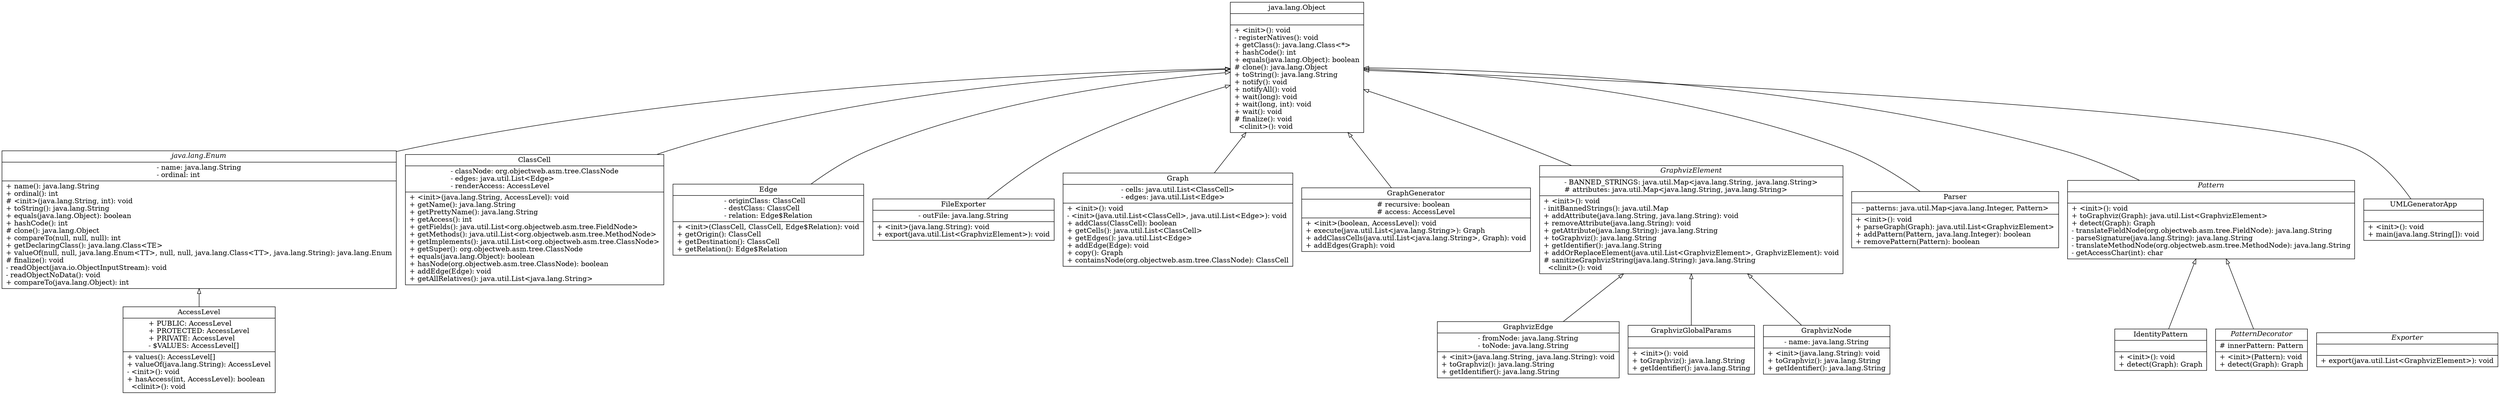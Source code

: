 digraph uml {
rankdir = BT;
"AccessLevel" [
	shape = "record",
	label = <{AccessLevel|+ PUBLIC: AccessLevel<br align="left"/>+ PROTECTED: AccessLevel<br align="left"/>+ PRIVATE: AccessLevel<br align="left"/>- $VALUES: AccessLevel[]<br align="left"/>|+ values(): AccessLevel[]<br align="left"/>+ valueOf(java.lang.String): AccessLevel<br align="left"/>- &lt;init&gt;(): void<br align="left"/>+ hasAccess(int, AccessLevel): boolean<br align="left"/>  &lt;clinit&gt;(): void<br align="left"/>}>
];
"ClassCell" [
	shape = "record",
	label = <{ClassCell|- classNode: org.objectweb.asm.tree.ClassNode<br align="left"/>- edges: java.util.List&lt;Edge&gt;<br align="left"/>- renderAccess: AccessLevel<br align="left"/>|+ &lt;init&gt;(java.lang.String, AccessLevel): void<br align="left"/>+ getName(): java.lang.String<br align="left"/>+ getPrettyName(): java.lang.String<br align="left"/>+ getAccess(): int<br align="left"/>+ getFields(): java.util.List&lt;org.objectweb.asm.tree.FieldNode&gt;<br align="left"/>+ getMethods(): java.util.List&lt;org.objectweb.asm.tree.MethodNode&gt;<br align="left"/>+ getImplements(): java.util.List&lt;org.objectweb.asm.tree.ClassNode&gt;<br align="left"/>+ getSuper(): org.objectweb.asm.tree.ClassNode<br align="left"/>+ equals(java.lang.Object): boolean<br align="left"/>+ hasNode(org.objectweb.asm.tree.ClassNode): boolean<br align="left"/>+ addEdge(Edge): void<br align="left"/>+ getAllRelatives(): java.util.List&lt;java.lang.String&gt;<br align="left"/>}>
];
"Edge" [
	shape = "record",
	label = <{Edge|- originClass: ClassCell<br align="left"/>- destClass: ClassCell<br align="left"/>- relation: Edge$Relation<br align="left"/>|+ &lt;init&gt;(ClassCell, ClassCell, Edge$Relation): void<br align="left"/>+ getOrigin(): ClassCell<br align="left"/>+ getDestination(): ClassCell<br align="left"/>+ getRelation(): Edge$Relation<br align="left"/>}>
];
"Exporter" [
	shape = "record",
	label = <{<I>Exporter</I>||+ export(java.util.List&lt;GraphvizElement&gt;): void<br align="left"/>}>
];
"FileExporter" [
	shape = "record",
	label = <{FileExporter|- outFile: java.lang.String<br align="left"/>|+ &lt;init&gt;(java.lang.String): void<br align="left"/>+ export(java.util.List&lt;GraphvizElement&gt;): void<br align="left"/>}>
];
"Graph" [
	shape = "record",
	label = <{Graph|- cells: java.util.List&lt;ClassCell&gt;<br align="left"/>- edges: java.util.List&lt;Edge&gt;<br align="left"/>|+ &lt;init&gt;(): void<br align="left"/>- &lt;init&gt;(java.util.List&lt;ClassCell&gt;, java.util.List&lt;Edge&gt;): void<br align="left"/>+ addClass(ClassCell): boolean<br align="left"/>+ getCells(): java.util.List&lt;ClassCell&gt;<br align="left"/>+ getEdges(): java.util.List&lt;Edge&gt;<br align="left"/>+ addEdge(Edge): void<br align="left"/>+ copy(): Graph<br align="left"/>+ containsNode(org.objectweb.asm.tree.ClassNode): ClassCell<br align="left"/>}>
];
"GraphGenerator" [
	shape = "record",
	label = <{GraphGenerator|# recursive: boolean<br align="left"/># access: AccessLevel<br align="left"/>|+ &lt;init&gt;(boolean, AccessLevel): void<br align="left"/>+ execute(java.util.List&lt;java.lang.String&gt;): Graph<br align="left"/>+ addClassCells(java.util.List&lt;java.lang.String&gt;, Graph): void<br align="left"/>+ addEdges(Graph): void<br align="left"/>}>
];
"GraphvizEdge" [
	shape = "record",
	label = <{GraphvizEdge|- fromNode: java.lang.String<br align="left"/>- toNode: java.lang.String<br align="left"/>|+ &lt;init&gt;(java.lang.String, java.lang.String): void<br align="left"/>+ toGraphviz(): java.lang.String<br align="left"/>+ getIdentifier(): java.lang.String<br align="left"/>}>
];
"GraphvizElement" [
	shape = "record",
	label = <{<I>GraphvizElement</I>|- BANNED_STRINGS: java.util.Map&lt;java.lang.String, java.lang.String&gt;<br align="left"/># attributes: java.util.Map&lt;java.lang.String, java.lang.String&gt;<br align="left"/>|+ &lt;init&gt;(): void<br align="left"/>- initBannedStrings(): java.util.Map<br align="left"/>+ addAttribute(java.lang.String, java.lang.String): void<br align="left"/>+ removeAttribute(java.lang.String): void<br align="left"/>+ getAttribute(java.lang.String): java.lang.String<br align="left"/>+ toGraphviz(): java.lang.String<br align="left"/>+ getIdentifier(): java.lang.String<br align="left"/>+ addOrReplaceElement(java.util.List&lt;GraphvizElement&gt;, GraphvizElement): void<br align="left"/># sanitizeGraphvizString(java.lang.String): java.lang.String<br align="left"/>  &lt;clinit&gt;(): void<br align="left"/>}>
];
"GraphvizGlobalParams" [
	shape = "record",
	label = <{GraphvizGlobalParams||+ &lt;init&gt;(): void<br align="left"/>+ toGraphviz(): java.lang.String<br align="left"/>+ getIdentifier(): java.lang.String<br align="left"/>}>
];
"GraphvizNode" [
	shape = "record",
	label = <{GraphvizNode|- name: java.lang.String<br align="left"/>|+ &lt;init&gt;(java.lang.String): void<br align="left"/>+ toGraphviz(): java.lang.String<br align="left"/>+ getIdentifier(): java.lang.String<br align="left"/>}>
];
"IdentityPattern" [
	shape = "record",
	label = <{IdentityPattern||+ &lt;init&gt;(): void<br align="left"/>+ detect(Graph): Graph<br align="left"/>}>
];
"Parser" [
	shape = "record",
	label = <{Parser|- patterns: java.util.Map&lt;java.lang.Integer, Pattern&gt;<br align="left"/>|+ &lt;init&gt;(): void<br align="left"/>+ parseGraph(Graph): java.util.List&lt;GraphvizElement&gt;<br align="left"/>+ addPattern(Pattern, java.lang.Integer): boolean<br align="left"/>+ removePattern(Pattern): boolean<br align="left"/>}>
];
"Pattern" [
	shape = "record",
	label = <{<I>Pattern</I>||+ &lt;init&gt;(): void<br align="left"/>+ toGraphviz(Graph): java.util.List&lt;GraphvizElement&gt;<br align="left"/>+ detect(Graph): Graph<br align="left"/>- translateFieldNode(org.objectweb.asm.tree.FieldNode): java.lang.String<br align="left"/>- parseSignature(java.lang.String): java.lang.String<br align="left"/>- translateMethodNode(org.objectweb.asm.tree.MethodNode): java.lang.String<br align="left"/>- getAccessChar(int): char<br align="left"/>}>
];
"PatternDecorator" [
	shape = "record",
	label = <{<I>PatternDecorator</I>|# innerPattern: Pattern<br align="left"/>|+ &lt;init&gt;(Pattern): void<br align="left"/>+ detect(Graph): Graph<br align="left"/>}>
];
"UMLGeneratorApp" [
	shape = "record",
	label = <{UMLGeneratorApp||+ &lt;init&gt;(): void<br align="left"/>+ main(java.lang.String[]): void<br align="left"/>}>
];
"java.lang.Enum" [
	shape = "record",
	label = <{<I>java.lang.Enum</I>|- name: java.lang.String<br align="left"/>- ordinal: int<br align="left"/>|+ name(): java.lang.String<br align="left"/>+ ordinal(): int<br align="left"/># &lt;init&gt;(java.lang.String, int): void<br align="left"/>+ toString(): java.lang.String<br align="left"/>+ equals(java.lang.Object): boolean<br align="left"/>+ hashCode(): int<br align="left"/># clone(): java.lang.Object<br align="left"/>+ compareTo(null, null, null): int<br align="left"/>+ getDeclaringClass(): java.lang.Class&lt;TE&gt;<br align="left"/>+ valueOf(null, null, java.lang.Enum&lt;TT&gt;, null, null, java.lang.Class&lt;TT&gt;, java.lang.String): java.lang.Enum<br align="left"/># finalize(): void<br align="left"/>- readObject(java.io.ObjectInputStream): void<br align="left"/>- readObjectNoData(): void<br align="left"/>+ compareTo(java.lang.Object): int<br align="left"/>}>
];
"java.lang.Object" [
	shape = "record",
	label = <{java.lang.Object||+ &lt;init&gt;(): void<br align="left"/>- registerNatives(): void<br align="left"/>+ getClass(): java.lang.Class&lt;*&gt;<br align="left"/>+ hashCode(): int<br align="left"/>+ equals(java.lang.Object): boolean<br align="left"/># clone(): java.lang.Object<br align="left"/>+ toString(): java.lang.String<br align="left"/>+ notify(): void<br align="left"/>+ notifyAll(): void<br align="left"/>+ wait(long): void<br align="left"/>+ wait(long, int): void<br align="left"/>+ wait(): void<br align="left"/># finalize(): void<br align="left"/>  &lt;clinit&gt;(): void<br align="left"/>}>
];
"AccessLevel" -> "java.lang.Enum"[
	arrowhead = "onormal"
];
"ClassCell" -> "java.lang.Object"[
	arrowhead = "onormal"
];
"Edge" -> "java.lang.Object"[
	arrowhead = "onormal"
];
"FileExporter" -> "java.lang.Object"[
	arrowhead = "onormal"
];
"Graph" -> "java.lang.Object"[
	arrowhead = "onormal"
];
"GraphGenerator" -> "java.lang.Object"[
	arrowhead = "onormal"
];
"GraphvizEdge" -> "GraphvizElement"[
	arrowhead = "onormal"
];
"GraphvizElement" -> "java.lang.Object"[
	arrowhead = "onormal"
];
"GraphvizGlobalParams" -> "GraphvizElement"[
	arrowhead = "onormal"
];
"GraphvizNode" -> "GraphvizElement"[
	arrowhead = "onormal"
];
"IdentityPattern" -> "Pattern"[
	arrowhead = "onormal"
];
"Parser" -> "java.lang.Object"[
	arrowhead = "onormal"
];
"Pattern" -> "java.lang.Object"[
	arrowhead = "onormal"
];
"PatternDecorator" -> "Pattern"[
	arrowhead = "onormal"
];
"UMLGeneratorApp" -> "java.lang.Object"[
	arrowhead = "onormal"
];
"java.lang.Enum" -> "java.lang.Object"[
	arrowhead = "onormal"
];
}
